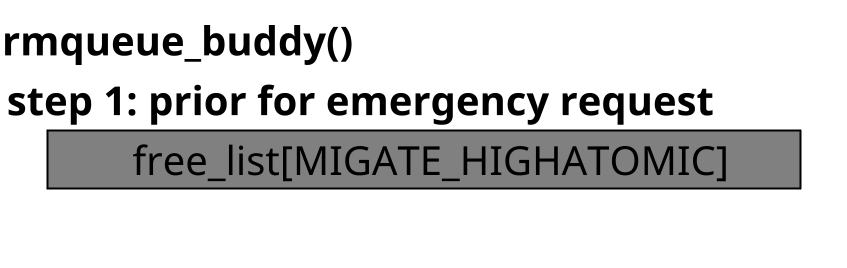 @startuml
!$font_size = 200
!$border_thick = 10

scale 1/5
skinparam ComponentStyle rectangle
skinparam Component {
    FontSize $font_size
    BorderThickness $border_thick
    BorderColor black
}
skinparam Rectangle {
    FontSize $font_size
    BorderColor black
    BorderThickness 20
    BackgroundColor transparent
}

skinparam Package {
    FontSize $font_size
    BorderThickness 0
    BorderColor transparent
}

skinparam Note {
    FontSize $font_size
    BorderThickness 0
    BackgroundColor transparent
    BorderColor transparent
}

package "rmqueue_buddy()" {
    package "step 1: prior for emergency request\t\t" as step1 {
        component "\tfree_list[MIGATE_HIGHATOMIC]\t" as fl #Grey
        [tag0] $tag0
        fl-down-[tag0]
        hide $tag0
    }
}

@enduml